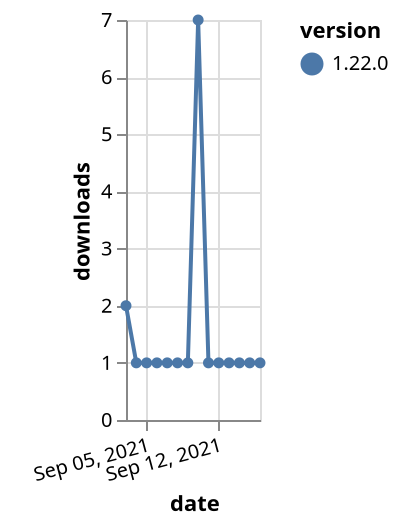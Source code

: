 {"$schema": "https://vega.github.io/schema/vega-lite/v5.json", "description": "A simple bar chart with embedded data.", "data": {"values": [{"date": "2021-09-03", "total": 502, "delta": 2, "version": "1.22.0"}, {"date": "2021-09-04", "total": 503, "delta": 1, "version": "1.22.0"}, {"date": "2021-09-05", "total": 504, "delta": 1, "version": "1.22.0"}, {"date": "2021-09-06", "total": 505, "delta": 1, "version": "1.22.0"}, {"date": "2021-09-07", "total": 506, "delta": 1, "version": "1.22.0"}, {"date": "2021-09-08", "total": 507, "delta": 1, "version": "1.22.0"}, {"date": "2021-09-09", "total": 508, "delta": 1, "version": "1.22.0"}, {"date": "2021-09-10", "total": 515, "delta": 7, "version": "1.22.0"}, {"date": "2021-09-11", "total": 516, "delta": 1, "version": "1.22.0"}, {"date": "2021-09-12", "total": 517, "delta": 1, "version": "1.22.0"}, {"date": "2021-09-13", "total": 518, "delta": 1, "version": "1.22.0"}, {"date": "2021-09-14", "total": 519, "delta": 1, "version": "1.22.0"}, {"date": "2021-09-15", "total": 520, "delta": 1, "version": "1.22.0"}, {"date": "2021-09-16", "total": 521, "delta": 1, "version": "1.22.0"}]}, "width": "container", "mark": {"type": "line", "point": {"filled": true}}, "encoding": {"x": {"field": "date", "type": "temporal", "timeUnit": "yearmonthdate", "title": "date", "axis": {"labelAngle": -15}}, "y": {"field": "delta", "type": "quantitative", "title": "downloads"}, "color": {"field": "version", "type": "nominal"}, "tooltip": {"field": "delta"}}}